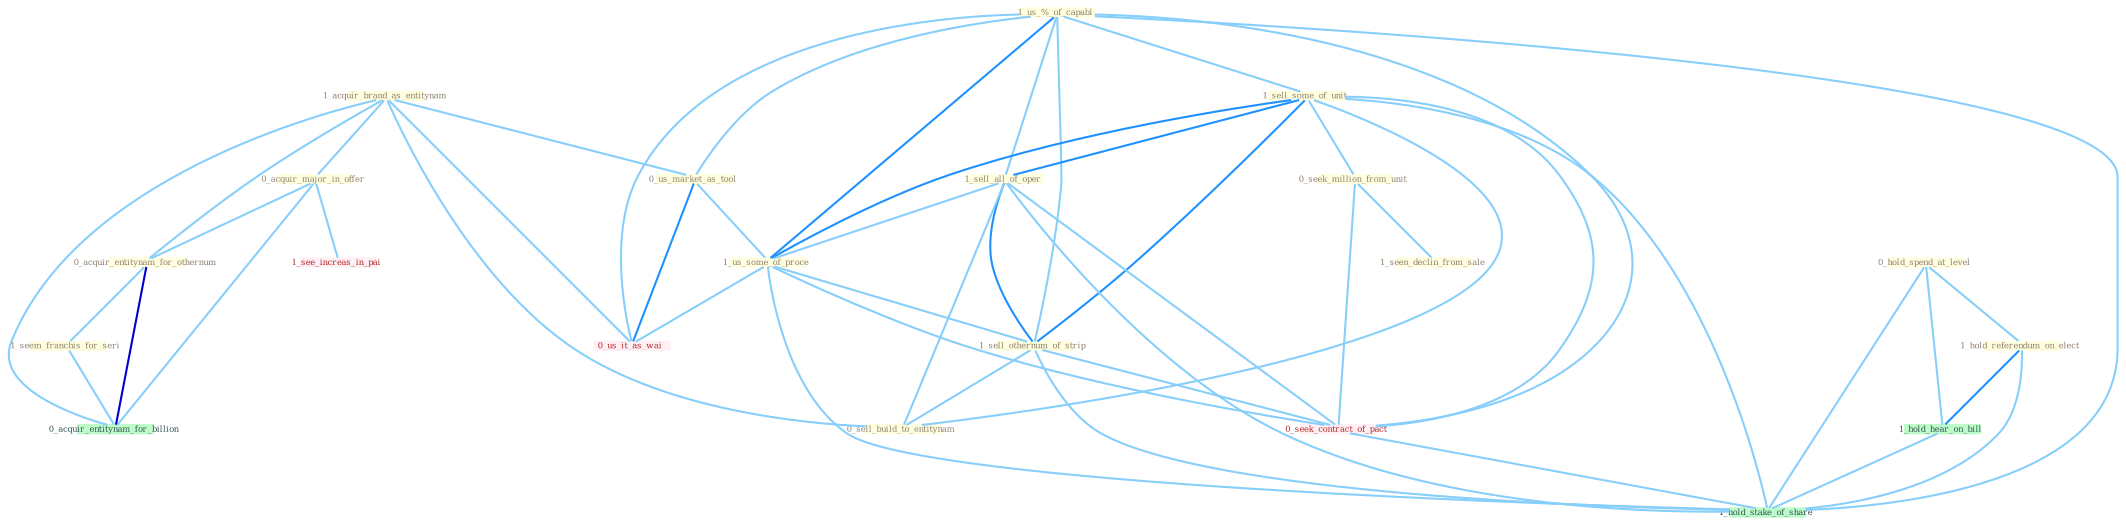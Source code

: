 Graph G{ 
    node
    [shape=polygon,style=filled,width=.5,height=.06,color="#BDFCC9",fixedsize=true,fontsize=4,
    fontcolor="#2f4f4f"];
    {node
    [color="#ffffe0", fontcolor="#8b7d6b"] "1_acquir_brand_as_entitynam " "1_us_%_of_capabl " "1_sell_some_of_unit " "0_acquir_major_in_offer " "0_hold_spend_at_level " "0_seek_million_from_unit " "0_us_market_as_tool " "1_sell_all_of_oper " "1_us_some_of_proce " "1_sell_othernum_of_strip " "0_acquir_entitynam_for_othernum " "1_seem_franchis_for_seri " "0_sell_build_to_entitynam " "1_seen_declin_from_sale " "1_hold_referendum_on_elect "}
{node [color="#fff0f5", fontcolor="#b22222"] "0_seek_contract_of_pact " "0_us_it_as_wai " "1_see_increas_in_pai "}
edge [color="#B0E2FF"];

	"1_acquir_brand_as_entitynam " -- "0_acquir_major_in_offer " [w="1", color="#87cefa" ];
	"1_acquir_brand_as_entitynam " -- "0_us_market_as_tool " [w="1", color="#87cefa" ];
	"1_acquir_brand_as_entitynam " -- "0_acquir_entitynam_for_othernum " [w="1", color="#87cefa" ];
	"1_acquir_brand_as_entitynam " -- "0_sell_build_to_entitynam " [w="1", color="#87cefa" ];
	"1_acquir_brand_as_entitynam " -- "0_us_it_as_wai " [w="1", color="#87cefa" ];
	"1_acquir_brand_as_entitynam " -- "0_acquir_entitynam_for_billion " [w="1", color="#87cefa" ];
	"1_us_%_of_capabl " -- "1_sell_some_of_unit " [w="1", color="#87cefa" ];
	"1_us_%_of_capabl " -- "0_us_market_as_tool " [w="1", color="#87cefa" ];
	"1_us_%_of_capabl " -- "1_sell_all_of_oper " [w="1", color="#87cefa" ];
	"1_us_%_of_capabl " -- "1_us_some_of_proce " [w="2", color="#1e90ff" , len=0.8];
	"1_us_%_of_capabl " -- "1_sell_othernum_of_strip " [w="1", color="#87cefa" ];
	"1_us_%_of_capabl " -- "0_seek_contract_of_pact " [w="1", color="#87cefa" ];
	"1_us_%_of_capabl " -- "0_us_it_as_wai " [w="1", color="#87cefa" ];
	"1_us_%_of_capabl " -- "1_hold_stake_of_share " [w="1", color="#87cefa" ];
	"1_sell_some_of_unit " -- "0_seek_million_from_unit " [w="1", color="#87cefa" ];
	"1_sell_some_of_unit " -- "1_sell_all_of_oper " [w="2", color="#1e90ff" , len=0.8];
	"1_sell_some_of_unit " -- "1_us_some_of_proce " [w="2", color="#1e90ff" , len=0.8];
	"1_sell_some_of_unit " -- "1_sell_othernum_of_strip " [w="2", color="#1e90ff" , len=0.8];
	"1_sell_some_of_unit " -- "0_sell_build_to_entitynam " [w="1", color="#87cefa" ];
	"1_sell_some_of_unit " -- "0_seek_contract_of_pact " [w="1", color="#87cefa" ];
	"1_sell_some_of_unit " -- "1_hold_stake_of_share " [w="1", color="#87cefa" ];
	"0_acquir_major_in_offer " -- "0_acquir_entitynam_for_othernum " [w="1", color="#87cefa" ];
	"0_acquir_major_in_offer " -- "0_acquir_entitynam_for_billion " [w="1", color="#87cefa" ];
	"0_acquir_major_in_offer " -- "1_see_increas_in_pai " [w="1", color="#87cefa" ];
	"0_hold_spend_at_level " -- "1_hold_referendum_on_elect " [w="1", color="#87cefa" ];
	"0_hold_spend_at_level " -- "1_hold_hear_on_bill " [w="1", color="#87cefa" ];
	"0_hold_spend_at_level " -- "1_hold_stake_of_share " [w="1", color="#87cefa" ];
	"0_seek_million_from_unit " -- "1_seen_declin_from_sale " [w="1", color="#87cefa" ];
	"0_seek_million_from_unit " -- "0_seek_contract_of_pact " [w="1", color="#87cefa" ];
	"0_us_market_as_tool " -- "1_us_some_of_proce " [w="1", color="#87cefa" ];
	"0_us_market_as_tool " -- "0_us_it_as_wai " [w="2", color="#1e90ff" , len=0.8];
	"1_sell_all_of_oper " -- "1_us_some_of_proce " [w="1", color="#87cefa" ];
	"1_sell_all_of_oper " -- "1_sell_othernum_of_strip " [w="2", color="#1e90ff" , len=0.8];
	"1_sell_all_of_oper " -- "0_sell_build_to_entitynam " [w="1", color="#87cefa" ];
	"1_sell_all_of_oper " -- "0_seek_contract_of_pact " [w="1", color="#87cefa" ];
	"1_sell_all_of_oper " -- "1_hold_stake_of_share " [w="1", color="#87cefa" ];
	"1_us_some_of_proce " -- "1_sell_othernum_of_strip " [w="1", color="#87cefa" ];
	"1_us_some_of_proce " -- "0_seek_contract_of_pact " [w="1", color="#87cefa" ];
	"1_us_some_of_proce " -- "0_us_it_as_wai " [w="1", color="#87cefa" ];
	"1_us_some_of_proce " -- "1_hold_stake_of_share " [w="1", color="#87cefa" ];
	"1_sell_othernum_of_strip " -- "0_sell_build_to_entitynam " [w="1", color="#87cefa" ];
	"1_sell_othernum_of_strip " -- "0_seek_contract_of_pact " [w="1", color="#87cefa" ];
	"1_sell_othernum_of_strip " -- "1_hold_stake_of_share " [w="1", color="#87cefa" ];
	"0_acquir_entitynam_for_othernum " -- "1_seem_franchis_for_seri " [w="1", color="#87cefa" ];
	"0_acquir_entitynam_for_othernum " -- "0_acquir_entitynam_for_billion " [w="3", color="#0000cd" , len=0.6];
	"1_seem_franchis_for_seri " -- "0_acquir_entitynam_for_billion " [w="1", color="#87cefa" ];
	"1_hold_referendum_on_elect " -- "1_hold_hear_on_bill " [w="2", color="#1e90ff" , len=0.8];
	"1_hold_referendum_on_elect " -- "1_hold_stake_of_share " [w="1", color="#87cefa" ];
	"0_seek_contract_of_pact " -- "1_hold_stake_of_share " [w="1", color="#87cefa" ];
	"1_hold_hear_on_bill " -- "1_hold_stake_of_share " [w="1", color="#87cefa" ];
}